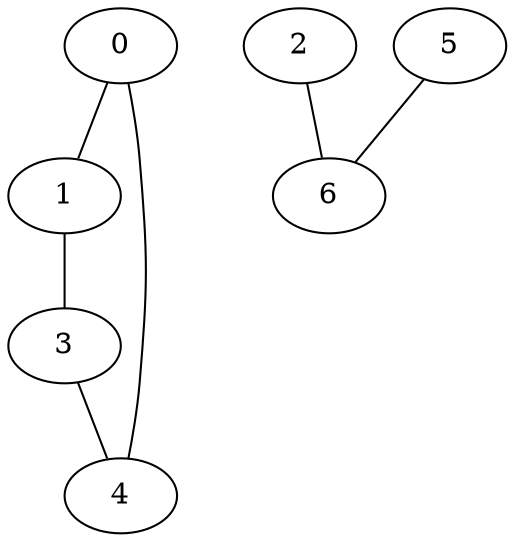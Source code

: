 graph "sampletest150-mod2_image9.bmp" {
	0	 [type=corner,
		x=465,
		y=428];
	1	 [type=corner,
		x=71,
		y=455];
	0 -- 1	 [angle0="-.07",
		frequency=1,
		type0=line];
	4	 [type=corner,
		x=459,
		y=61];
	0 -- 4	 [angle0="1.55",
		frequency=1,
		type0=line];
	3	 [type=corner,
		x=83,
		y=70];
	1 -- 3	 [angle0="-1.54",
		frequency=1,
		type0=line];
	2	 [type=endpoint,
		x="-10",
		y="-5"];
	6	 [type=corner,
		x="-2",
		y=507];
	2 -- 6	 [angle0="1.56",
		frequency=1,
		type0=line];
	3 -- 4	 [angle0="-.02",
		frequency=1,
		type0=line];
	5	 [type=endpoint,
		x=537,
		y=530];
	5 -- 6	 [angle0=".04",
		frequency=1,
		type0=line];
}
